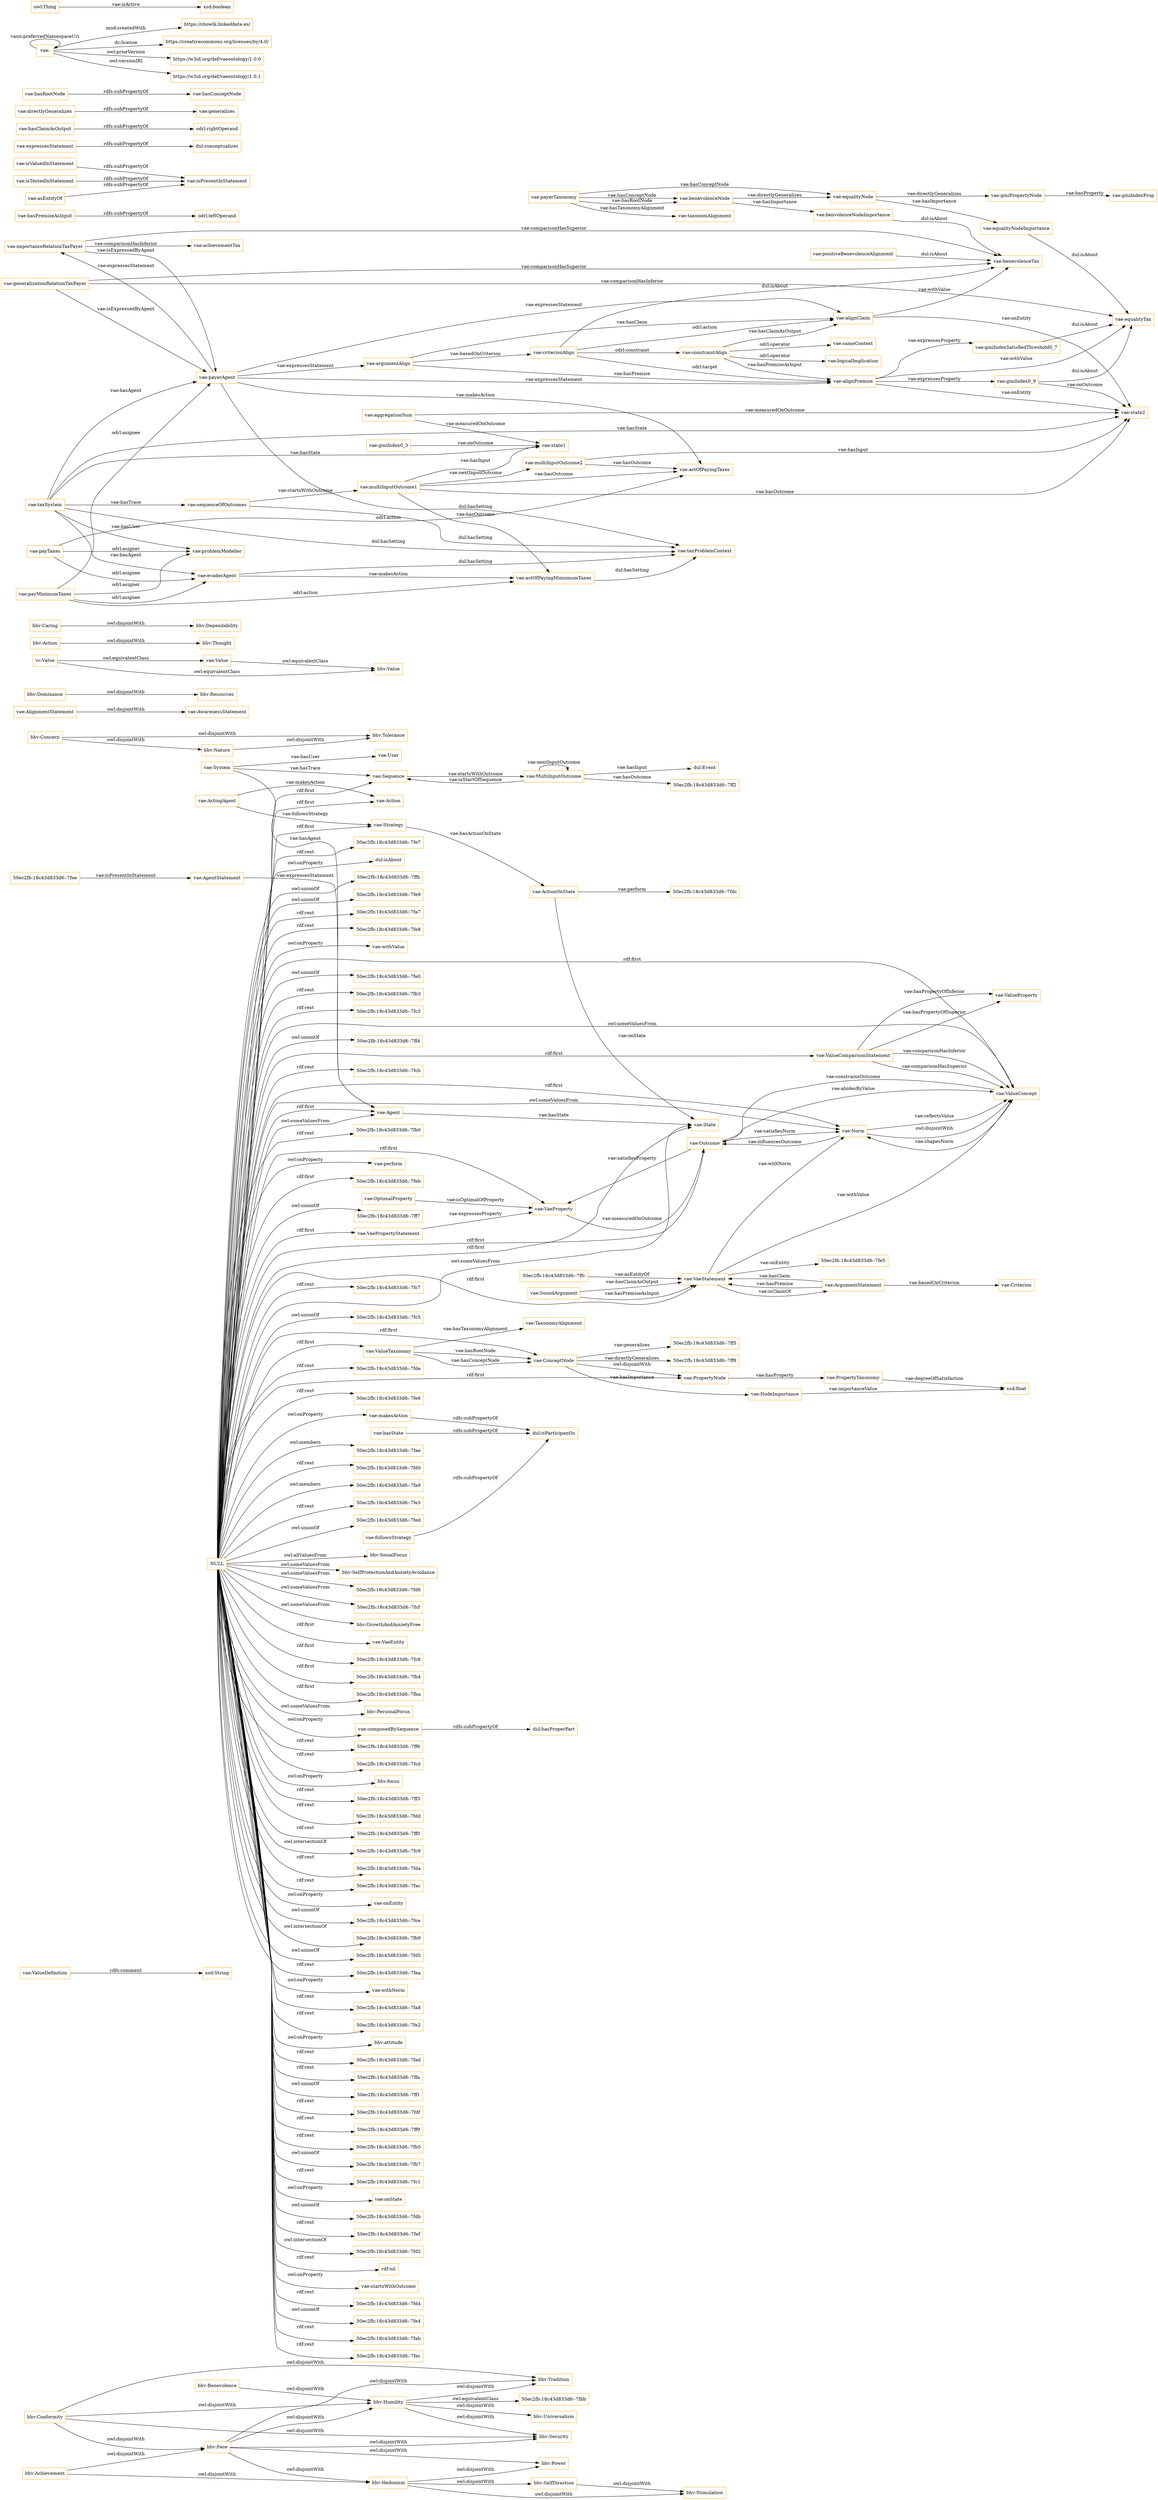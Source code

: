 digraph ar2dtool_diagram { 
rankdir=LR;
size="1501"
node [shape = rectangle, color="orange"]; "bhv:Stimulation" "vae:ValueDefinition" "50ec2fb:18c43d833d6:-7feb" "vae:PropertyTaxonomy" "bhv:Tolerance" "vae:VaeProperty" "vae:ConceptNode" "vae:Sequence" "50ec2fb:18c43d833d6:-7ff5" "50ec2fb:18c43d833d6:-7ffc" "bhv:Tradition" "50ec2fb:18c43d833d6:-7fee" "vae:AlignmentStatement" "bhv:SocialFocus" "bhv:Dominance" "vae:MultiInputOutcome" "vae:AwarenessStatement" "bhv:Security" "bhv:SelfDirection" "vae:System" "vae:AgentStatement" "vae:Outcome" "vae:Value" "bhv:SelfProtectionAndAnxietyAvoidance" "vae:Criterion" "vae:ArgumentStatement" "vae:ValueProperty" "50ec2fb:18c43d833d6:-7fd6" "vae:ValueComparisonStatement" "50ec2fb:18c43d833d6:-7fcf" "bhv:Hedonism" "vae:VaeStatement" "bhv:Concern" "vae:State" "vae:SoundArgument" "vae:ValueConcept" "bhv:GrowthAndAnxietyFree" "vae:VaeEntity" "vc:Value" "50ec2fb:18c43d833d6:-7fdc" "50ec2fb:18c43d833d6:-7ff8" "bhv:Thought" "bhv:Humility" "vae:Strategy" "50ec2fb:18c43d833d6:-7fbb" "vae:ActingAgent" "bhv:Power" "bhv:Nature" "bhv:Benevolence" "bhv:Achievement" "vae:Norm" "vae:OptimalProperty" "vae:TaxonomyAlignment" "bhv:Action" "bhv:Caring" "50ec2fb:18c43d833d6:-7fe5" "bhv:Resources" "50ec2fb:18c43d833d6:-7fc8" "bhv:Face" "vae:ValueTaxonomy" "vae:User" "dul:Event" "bhv:Dependability" "bhv:Value" "bhv:Conformity" "vae:VaePropertyStatement" "50ec2fb:18c43d833d6:-7fb4" "vae:Agent" "50ec2fb:18c43d833d6:-7ff2" "vae:Action" "vae:NodeImportance" "50ec2fb:18c43d833d6:-7fba" "vae:ActionOnState" "bhv:Universalism" "vae:PropertyNode" "bhv:PersonalFocus" ; /*classes style*/
	"vae:importanceRelationTaxPayer" -> "vae:payerAgent" [ label = "vae:isExpressedByAgent" ];
	"vae:importanceRelationTaxPayer" -> "vae:benevolenceTax" [ label = "vae:comparisonHasSuperior" ];
	"vae:importanceRelationTaxPayer" -> "vae:achievementTax" [ label = "vae:comparisonHasInferior" ];
	"vae:actOfPayingMiniumumTaxes" -> "vae:taxProblemContext" [ label = "dul:hasSetting" ];
	"vae:equalityNodeImportance" -> "vae:equalityTax" [ label = "dul:isAbout" ];
	"vae:composedBySequence" -> "dul:hasProperPart" [ label = "rdfs:subPropertyOf" ];
	"bhv:Face" -> "bhv:Tradition" [ label = "owl:disjointWith" ];
	"bhv:Face" -> "bhv:Security" [ label = "owl:disjointWith" ];
	"bhv:Face" -> "bhv:Power" [ label = "owl:disjointWith" ];
	"bhv:Face" -> "bhv:Humility" [ label = "owl:disjointWith" ];
	"bhv:Face" -> "bhv:Hedonism" [ label = "owl:disjointWith" ];
	"vae:payerAgent" -> "vae:actOfPayingTaxes" [ label = "vae:makesAction" ];
	"vae:payerAgent" -> "vae:importanceRelationTaxPayer" [ label = "vae:expressesStatement" ];
	"vae:payerAgent" -> "vae:argumentAlign" [ label = "vae:expressesStatement" ];
	"vae:payerAgent" -> "vae:alignPremise" [ label = "vae:expressesStatement" ];
	"vae:payerAgent" -> "vae:alignClaim" [ label = "vae:expressesStatement" ];
	"vae:payerAgent" -> "vae:taxProblemContext" [ label = "dul:hasSetting" ];
	"vae:payMinimumTaxes" -> "vae:problemModeller" [ label = "odrl:asigner" ];
	"vae:payMinimumTaxes" -> "vae:payerAgent" [ label = "odrl:asignee" ];
	"vae:payMinimumTaxes" -> "vae:evaderAgent" [ label = "odrl:asignee" ];
	"vae:payMinimumTaxes" -> "vae:actOfPayingMiniumumTaxes" [ label = "odrl:action" ];
	"vae:giniPropertyNode" -> "vae:giniIndexProp" [ label = "vae:hasProperty" ];
	"vae:hasState" -> "dul:isParticipantIn" [ label = "rdfs:subPropertyOf" ];
	"vae:payerTaxonomy" -> "vae:taxonomAlignment" [ label = "vae:hasTaxonomyAlignment" ];
	"vae:payerTaxonomy" -> "vae:benevolenceNode" [ label = "vae:hasRootNode" ];
	"vae:payerTaxonomy" -> "vae:equalityNode" [ label = "vae:hasConceptNode" ];
	"vae:payerTaxonomy" -> "vae:benevolenceNode" [ label = "vae:hasConceptNode" ];
	"vae:followsStrategy" -> "dul:isParticipantIn" [ label = "rdfs:subPropertyOf" ];
	"vae:Norm" -> "vae:ValueConcept" [ label = "owl:disjointWith" ];
	"vae:hasPremiseAsInput" -> "odrl:leftOperand" [ label = "rdfs:subPropertyOf" ];
	"vae:constraintAlign" -> "vae:alignPremise" [ label = "vae:hasPremiseAsInput" ];
	"vae:constraintAlign" -> "vae:alignClaim" [ label = "vae:hasClaimAsOutput" ];
	"vae:constraintAlign" -> "vae:sameContext" [ label = "odrl:operator" ];
	"vae:constraintAlign" -> "vae:logicalImplication" [ label = "odrl:operator" ];
	"vae:positiveBenevolenceAlignment" -> "vae:benevolenceTax" [ label = "dul:isAbout" ];
	"bhv:Nature" -> "bhv:Tolerance" [ label = "owl:disjointWith" ];
	"vae:giniIndexSatisfiedThreshold0_7" -> "vae:equalityTax" [ label = "dul:isAbout" ];
	"vae:makesAction" -> "dul:isParticipantIn" [ label = "rdfs:subPropertyOf" ];
	"vae:taxSystem" -> "vae:problemModeller" [ label = "vae:hasUser" ];
	"vae:taxSystem" -> "vae:sequenceOfOutcomes" [ label = "vae:hasTrace" ];
	"vae:taxSystem" -> "vae:state2" [ label = "vae:hasState" ];
	"vae:taxSystem" -> "vae:state1" [ label = "vae:hasState" ];
	"vae:taxSystem" -> "vae:payerAgent" [ label = "vae:hasAgent" ];
	"vae:taxSystem" -> "vae:evaderAgent" [ label = "vae:hasAgent" ];
	"vae:taxSystem" -> "vae:taxProblemContext" [ label = "dul:hasSetting" ];
	"vae:benevolenceNode" -> "vae:benvolenceNodeImportance" [ label = "vae:hasImportance" ];
	"vae:benevolenceNode" -> "vae:equalityNode" [ label = "vae:directlyGeneralizes" ];
	"bhv:Benevolence" -> "bhv:Humility" [ label = "owl:disjointWith" ];
	"vae:isValuedInStatement" -> "vae:isPresentInStatement" [ label = "rdfs:subPropertyOf" ];
	"bhv:Caring" -> "bhv:Dependability" [ label = "owl:disjointWith" ];
	"bhv:Concern" -> "bhv:Tolerance" [ label = "owl:disjointWith" ];
	"bhv:Concern" -> "bhv:Nature" [ label = "owl:disjointWith" ];
	"vae:isTestedInStatement" -> "vae:isPresentInStatement" [ label = "rdfs:subPropertyOf" ];
	"vae:benvolenceNodeImportance" -> "vae:benevolenceTax" [ label = "dul:isAbout" ];
	"bhv:Achievement" -> "bhv:Hedonism" [ label = "owl:disjointWith" ];
	"bhv:Achievement" -> "bhv:Face" [ label = "owl:disjointWith" ];
	"vae:expressesStatement" -> "dul:conceptualizes" [ label = "rdfs:subPropertyOf" ];
	"vae:criterionAlign" -> "vae:alignPremise" [ label = "odrl:target" ];
	"vae:criterionAlign" -> "vae:constraintAlign" [ label = "odrl:constraint" ];
	"vae:criterionAlign" -> "vae:alignClaim" [ label = "odrl:action" ];
	"vae:criterionAlign" -> "vae:benevolenceTax" [ label = "dul:isAbout" ];
	"vae:alignClaim" -> "vae:benevolenceTax" [ label = "vae:withValue" ];
	"vae:alignClaim" -> "vae:state2" [ label = "vae:onEntity" ];
	"vae:argumentAlign" -> "vae:alignPremise" [ label = "vae:hasPremise" ];
	"vae:argumentAlign" -> "vae:alignClaim" [ label = "vae:hasClaim" ];
	"vae:argumentAlign" -> "vae:criterionAlign" [ label = "vae:basedOnCriterion" ];
	"bhv:Action" -> "bhv:Thought" [ label = "owl:disjointWith" ];
	"vae:hasClaimAsOutput" -> "odrl:rightOperand" [ label = "rdfs:subPropertyOf" ];
	"vae:alignPremise" -> "vae:equalityTax" [ label = "vae:withValue" ];
	"vae:alignPremise" -> "vae:state2" [ label = "vae:onEntity" ];
	"vae:alignPremise" -> "vae:giniIndexSatisfiedThreshold0_7" [ label = "vae:expressesProperty" ];
	"vae:alignPremise" -> "vae:giniIndex0_9" [ label = "vae:expressesProperty" ];
	"vae:equalityNode" -> "vae:equalityNodeImportance" [ label = "vae:hasImportance" ];
	"vae:equalityNode" -> "vae:giniPropertyNode" [ label = "vae:directlyGeneralizes" ];
	"vae:asEntityOf" -> "vae:isPresentInStatement" [ label = "rdfs:subPropertyOf" ];
	"NULL" -> "bhv:PersonalFocus" [ label = "owl:someValuesFrom" ];
	"NULL" -> "vae:Agent" [ label = "owl:someValuesFrom" ];
	"NULL" -> "50ec2fb:18c43d833d6:-7ff6" [ label = "rdf:rest" ];
	"NULL" -> "50ec2fb:18c43d833d6:-7fcd" [ label = "rdf:rest" ];
	"NULL" -> "bhv:focus" [ label = "owl:onProperty" ];
	"NULL" -> "50ec2fb:18c43d833d6:-7ff3" [ label = "rdf:rest" ];
	"NULL" -> "50ec2fb:18c43d833d6:-7fd6" [ label = "owl:someValuesFrom" ];
	"NULL" -> "vae:Outcome" [ label = "rdf:first" ];
	"NULL" -> "50ec2fb:18c43d833d6:-7fdd" [ label = "rdf:rest" ];
	"NULL" -> "50ec2fb:18c43d833d6:-7ff0" [ label = "rdf:rest" ];
	"NULL" -> "50ec2fb:18c43d833d6:-7fc9" [ label = "owl:intersectionOf" ];
	"NULL" -> "50ec2fb:18c43d833d6:-7fda" [ label = "rdf:rest" ];
	"NULL" -> "50ec2fb:18c43d833d6:-7fac" [ label = "rdf:rest" ];
	"NULL" -> "vae:onEntity" [ label = "owl:onProperty" ];
	"NULL" -> "50ec2fb:18c43d833d6:-7fce" [ label = "owl:unionOf" ];
	"NULL" -> "50ec2fb:18c43d833d6:-7fb9" [ label = "owl:intersectionOf" ];
	"NULL" -> "vae:ValueTaxonomy" [ label = "rdf:first" ];
	"NULL" -> "50ec2fb:18c43d833d6:-7fd5" [ label = "owl:unionOf" ];
	"NULL" -> "50ec2fb:18c43d833d6:-7fcf" [ label = "owl:someValuesFrom" ];
	"NULL" -> "50ec2fb:18c43d833d6:-7fea" [ label = "rdf:rest" ];
	"NULL" -> "vae:Sequence" [ label = "rdf:first" ];
	"NULL" -> "vae:withNorm" [ label = "owl:onProperty" ];
	"NULL" -> "50ec2fb:18c43d833d6:-7fa8" [ label = "rdf:rest" ];
	"NULL" -> "50ec2fb:18c43d833d6:-7fe2" [ label = "rdf:rest" ];
	"NULL" -> "vae:Norm" [ label = "owl:someValuesFrom" ];
	"NULL" -> "vae:ValueComparisonStatement" [ label = "rdf:first" ];
	"NULL" -> "bhv:attitude" [ label = "owl:onProperty" ];
	"NULL" -> "50ec2fb:18c43d833d6:-7fad" [ label = "rdf:rest" ];
	"NULL" -> "50ec2fb:18c43d833d6:-7ffa" [ label = "rdf:rest" ];
	"NULL" -> "50ec2fb:18c43d833d6:-7ff1" [ label = "owl:unionOf" ];
	"NULL" -> "vae:ValueConcept" [ label = "rdf:first" ];
	"NULL" -> "50ec2fb:18c43d833d6:-7fdf" [ label = "rdf:rest" ];
	"NULL" -> "bhv:SelfProtectionAndAnxietyAvoidance" [ label = "owl:someValuesFrom" ];
	"NULL" -> "bhv:SocialFocus" [ label = "owl:allValuesFrom" ];
	"NULL" -> "50ec2fb:18c43d833d6:-7ff9" [ label = "rdf:rest" ];
	"NULL" -> "50ec2fb:18c43d833d6:-7fb4" [ label = "rdf:first" ];
	"NULL" -> "vae:PropertyNode" [ label = "rdf:first" ];
	"NULL" -> "50ec2fb:18c43d833d6:-7fb5" [ label = "rdf:rest" ];
	"NULL" -> "50ec2fb:18c43d833d6:-7fb7" [ label = "owl:unionOf" ];
	"NULL" -> "vae:VaeEntity" [ label = "rdf:first" ];
	"NULL" -> "50ec2fb:18c43d833d6:-7fc1" [ label = "rdf:rest" ];
	"NULL" -> "vae:onState" [ label = "owl:onProperty" ];
	"NULL" -> "50ec2fb:18c43d833d6:-7fdb" [ label = "owl:unionOf" ];
	"NULL" -> "50ec2fb:18c43d833d6:-7fef" [ label = "rdf:rest" ];
	"NULL" -> "50ec2fb:18c43d833d6:-7fd2" [ label = "owl:intersectionOf" ];
	"NULL" -> "rdf:nil" [ label = "rdf:rest" ];
	"NULL" -> "vae:startsWithOutcome" [ label = "owl:onProperty" ];
	"NULL" -> "50ec2fb:18c43d833d6:-7fd4" [ label = "rdf:rest" ];
	"NULL" -> "vae:Agent" [ label = "rdf:first" ];
	"NULL" -> "vae:ValueConcept" [ label = "owl:someValuesFrom" ];
	"NULL" -> "vae:VaeProperty" [ label = "rdf:first" ];
	"NULL" -> "50ec2fb:18c43d833d6:-7fe4" [ label = "owl:unionOf" ];
	"NULL" -> "50ec2fb:18c43d833d6:-7fab" [ label = "rdf:rest" ];
	"NULL" -> "50ec2fb:18c43d833d6:-7fec" [ label = "rdf:rest" ];
	"NULL" -> "50ec2fb:18c43d833d6:-7fe7" [ label = "rdf:rest" ];
	"NULL" -> "dul:isAbout" [ label = "owl:onProperty" ];
	"NULL" -> "vae:ConceptNode" [ label = "rdf:first" ];
	"NULL" -> "50ec2fb:18c43d833d6:-7ffb" [ label = "owl:unionOf" ];
	"NULL" -> "50ec2fb:18c43d833d6:-7fe9" [ label = "owl:unionOf" ];
	"NULL" -> "bhv:GrowthAndAnxietyFree" [ label = "owl:someValuesFrom" ];
	"NULL" -> "vae:makesAction" [ label = "owl:onProperty" ];
	"NULL" -> "50ec2fb:18c43d833d6:-7fa7" [ label = "rdf:rest" ];
	"NULL" -> "vae:withValue" [ label = "owl:onProperty" ];
	"NULL" -> "50ec2fb:18c43d833d6:-7fe8" [ label = "rdf:rest" ];
	"NULL" -> "50ec2fb:18c43d833d6:-7fe0" [ label = "owl:unionOf" ];
	"NULL" -> "50ec2fb:18c43d833d6:-7fb3" [ label = "rdf:rest" ];
	"NULL" -> "50ec2fb:18c43d833d6:-7fcb" [ label = "rdf:rest" ];
	"NULL" -> "50ec2fb:18c43d833d6:-7fb0" [ label = "rdf:rest" ];
	"NULL" -> "vae:composedBySequence" [ label = "owl:onProperty" ];
	"NULL" -> "vae:State" [ label = "owl:someValuesFrom" ];
	"NULL" -> "50ec2fb:18c43d833d6:-7fde" [ label = "rdf:rest" ];
	"NULL" -> "50ec2fb:18c43d833d6:-7fc3" [ label = "rdf:rest" ];
	"NULL" -> "50ec2fb:18c43d833d6:-7ff4" [ label = "owl:unionOf" ];
	"NULL" -> "50ec2fb:18c43d833d6:-7fba" [ label = "rdf:first" ];
	"NULL" -> "vae:perform" [ label = "owl:onProperty" ];
	"NULL" -> "vae:Action" [ label = "rdf:first" ];
	"NULL" -> "50ec2fb:18c43d833d6:-7ff7" [ label = "owl:unionOf" ];
	"NULL" -> "50ec2fb:18c43d833d6:-7fc7" [ label = "rdf:rest" ];
	"NULL" -> "50ec2fb:18c43d833d6:-7fc5" [ label = "owl:unionOf" ];
	"NULL" -> "vae:Norm" [ label = "rdf:first" ];
	"NULL" -> "50ec2fb:18c43d833d6:-7feb" [ label = "rdf:first" ];
	"NULL" -> "50ec2fb:18c43d833d6:-7fe6" [ label = "rdf:rest" ];
	"NULL" -> "50ec2fb:18c43d833d6:-7fae" [ label = "owl:members" ];
	"NULL" -> "50ec2fb:18c43d833d6:-7fc8" [ label = "rdf:first" ];
	"NULL" -> "50ec2fb:18c43d833d6:-7fd0" [ label = "rdf:rest" ];
	"NULL" -> "vae:Strategy" [ label = "rdf:first" ];
	"NULL" -> "vae:State" [ label = "rdf:first" ];
	"NULL" -> "vae:VaeStatement" [ label = "rdf:first" ];
	"NULL" -> "50ec2fb:18c43d833d6:-7fa9" [ label = "owl:members" ];
	"NULL" -> "50ec2fb:18c43d833d6:-7fe3" [ label = "rdf:rest" ];
	"NULL" -> "vae:VaePropertyStatement" [ label = "rdf:first" ];
	"NULL" -> "50ec2fb:18c43d833d6:-7fed" [ label = "owl:unionOf" ];
	"bhv:Conformity" -> "bhv:Tradition" [ label = "owl:disjointWith" ];
	"bhv:Conformity" -> "bhv:Security" [ label = "owl:disjointWith" ];
	"bhv:Conformity" -> "bhv:Humility" [ label = "owl:disjointWith" ];
	"bhv:Conformity" -> "bhv:Face" [ label = "owl:disjointWith" ];
	"vae:sequenceOfOutcomes" -> "vae:multiInputOutcome1" [ label = "vae:startsWithOutcome" ];
	"vae:sequenceOfOutcomes" -> "vae:taxProblemContext" [ label = "dul:hasSetting" ];
	"vae:directlyGeneralizes" -> "vae:generalizes" [ label = "rdfs:subPropertyOf" ];
	"vae:hasRootNode" -> "vae:hasConceptNode" [ label = "rdfs:subPropertyOf" ];
	"vae:generalizationRelationTaxPayer" -> "vae:payerAgent" [ label = "vae:isExpressedByAgent" ];
	"vae:generalizationRelationTaxPayer" -> "vae:benevolenceTax" [ label = "vae:comparisonHasSuperior" ];
	"vae:generalizationRelationTaxPayer" -> "vae:equalityTax" [ label = "vae:comparisonHasInferior" ];
	"vae:multiInputOutcome2" -> "vae:actOfPayingTaxes" [ label = "vae:hasOutcome" ];
	"vae:multiInputOutcome2" -> "vae:state2" [ label = "vae:hasInput" ];
	"bhv:Dominance" -> "bhv:Resources" [ label = "owl:disjointWith" ];
	"vae:" -> "https://chowlk.linkeddata.es/" [ label = "mod:createdWith" ];
	"vae:" -> "https://creativecommons.org/licenses/by/4.0/" [ label = "dc:license" ];
	"vae:" -> "vae:" [ label = "vann:preferredNamespaceUri" ];
	"vae:" -> "https://w3id.org/def/vaeontology/1.0.0" [ label = "owl:priorVersion" ];
	"vae:" -> "https://w3id.org/def/vaeontology/1.0.1" [ label = "owl:versionIRI" ];
	"vae:ConceptNode" -> "vae:PropertyNode" [ label = "owl:disjointWith" ];
	"vae:giniIndex0_9" -> "vae:state2" [ label = "vae:onOutcome" ];
	"vae:giniIndex0_9" -> "vae:equalityTax" [ label = "dul:isAbout" ];
	"vae:Value" -> "bhv:Value" [ label = "owl:equivalentClass" ];
	"vae:evaderAgent" -> "vae:actOfPayingMiniumumTaxes" [ label = "vae:makesAction" ];
	"vae:evaderAgent" -> "vae:taxProblemContext" [ label = "dul:hasSetting" ];
	"vae:payTaxes" -> "vae:problemModeller" [ label = "odrl:asigner" ];
	"vae:payTaxes" -> "vae:evaderAgent" [ label = "odrl:asignee" ];
	"vae:payTaxes" -> "vae:actOfPayingTaxes" [ label = "odrl:action" ];
	"vae:giniIndex0_3" -> "vae:state1" [ label = "vae:onOutcome" ];
	"vc:Value" -> "bhv:Value" [ label = "owl:equivalentClass" ];
	"vc:Value" -> "vae:Value" [ label = "owl:equivalentClass" ];
	"vae:multiInputOutcome1" -> "vae:multiInputOutcome2" [ label = "vae:nextInputOutcome" ];
	"vae:multiInputOutcome1" -> "vae:state2" [ label = "vae:hasOutcome" ];
	"vae:multiInputOutcome1" -> "vae:actOfPayingTaxes" [ label = "vae:hasOutcome" ];
	"vae:multiInputOutcome1" -> "vae:actOfPayingMiniumumTaxes" [ label = "vae:hasOutcome" ];
	"vae:multiInputOutcome1" -> "vae:state1" [ label = "vae:hasInput" ];
	"bhv:Hedonism" -> "bhv:Stimulation" [ label = "owl:disjointWith" ];
	"bhv:Hedonism" -> "bhv:SelfDirection" [ label = "owl:disjointWith" ];
	"bhv:Hedonism" -> "bhv:Power" [ label = "owl:disjointWith" ];
	"bhv:SelfDirection" -> "bhv:Stimulation" [ label = "owl:disjointWith" ];
	"vae:AlignmentStatement" -> "vae:AwarenessStatement" [ label = "owl:disjointWith" ];
	"bhv:Humility" -> "bhv:Universalism" [ label = "owl:disjointWith" ];
	"bhv:Humility" -> "bhv:Tradition" [ label = "owl:disjointWith" ];
	"bhv:Humility" -> "bhv:Security" [ label = "owl:disjointWith" ];
	"bhv:Humility" -> "50ec2fb:18c43d833d6:-7fbb" [ label = "owl:equivalentClass" ];
	"vae:aggregationSum" -> "vae:state2" [ label = "vae:measuredOnOutcome" ];
	"vae:aggregationSum" -> "vae:state1" [ label = "vae:measuredOnOutcome" ];
	"vae:MultiInputOutcome" -> "vae:Sequence" [ label = "vae:isStartOfSequence" ];
	"vae:SoundArgument" -> "vae:VaeStatement" [ label = "vae:hasClaimAsOutput" ];
	"vae:ActionOnState" -> "50ec2fb:18c43d833d6:-7fdc" [ label = "vae:perform" ];
	"vae:OptimalProperty" -> "vae:VaeProperty" [ label = "vae:isOptimalOfProperty" ];
	"50ec2fb:18c43d833d6:-7ffc" -> "vae:VaeStatement" [ label = "vae:asEntityOf" ];
	"vae:ValueComparisonStatement" -> "vae:ValueProperty" [ label = "vae:hasPropertyOfSuperior" ];
	"vae:Outcome" -> "vae:ValueConcept" [ label = "vae:abidesByValue" ];
	"vae:ValueTaxonomy" -> "vae:TaxonomyAlignment" [ label = "vae:hasTaxonomyAlignment" ];
	"vae:VaePropertyStatement" -> "vae:VaeProperty" [ label = "vae:expressesProperty" ];
	"owl:Thing" -> "xsd:boolean" [ label = "vae:isActive" ];
	"vae:ActingAgent" -> "vae:Strategy" [ label = "vae:followsStrategy" ];
	"vae:ValueTaxonomy" -> "vae:ConceptNode" [ label = "vae:hasRootNode" ];
	"vae:Norm" -> "vae:ValueConcept" [ label = "vae:reflectsValue" ];
	"vae:VaeStatement" -> "50ec2fb:18c43d833d6:-7fe5" [ label = "vae:onEntity" ];
	"vae:AgentStatement" -> "vae:Agent" [ label = "vae:expressesStatement" ];
	"vae:ValueComparisonStatement" -> "vae:ValueConcept" [ label = "vae:comparisonHasInferior" ];
	"vae:MultiInputOutcome" -> "dul:Event" [ label = "vae:hasInput" ];
	"vae:VaeProperty" -> "vae:Outcome" [ label = "vae:measuredOnOutcome" ];
	"vae:ValueComparisonStatement" -> "vae:ValueConcept" [ label = "vae:comparisonHasSuperior" ];
	"vae:Outcome" -> "vae:VaeProperty" [ label = "vae:satisfiesProperty" ];
	"vae:ArgumentStatement" -> "vae:VaeStatement" [ label = "vae:hasClaim" ];
	"vae:ConceptNode" -> "50ec2fb:18c43d833d6:-7ff8" [ label = "vae:directlyGeneralizes" ];
	"vae:ArgumentStatement" -> "vae:VaeStatement" [ label = "vae:hasPremise" ];
	"vae:PropertyNode" -> "vae:PropertyTaxonomy" [ label = "vae:hasProperty" ];
	"vae:ActionOnState" -> "vae:State" [ label = "vae:onState" ];
	"vae:ConceptNode" -> "vae:NodeImportance" [ label = "vae:hasImportance" ];
	"vae:VaeStatement" -> "vae:ArgumentStatement" [ label = "vae:isClaimOf" ];
	"vae:System" -> "vae:Sequence" [ label = "vae:hasTrace" ];
	"vae:Strategy" -> "vae:ActionOnState" [ label = "vae:hasActionOnState" ];
	"vae:Outcome" -> "vae:Norm" [ label = "vae:satisfiesNorm" ];
	"vae:VaeStatement" -> "vae:Norm" [ label = "vae:withNorm" ];
	"vae:ActingAgent" -> "vae:Action" [ label = "vae:makesAction" ];
	"vae:ArgumentStatement" -> "vae:Criterion" [ label = "vae:basedOnCriterion" ];
	"vae:MultiInputOutcome" -> "50ec2fb:18c43d833d6:-7ff2" [ label = "vae:hasOutcome" ];
	"vae:PropertyTaxonomy" -> "xsd:float" [ label = "vae:degreeOfSatisfaction" ];
	"vae:ValueDefinition" -> "xsd:String" [ label = "rdfs:comment" ];
	"vae:ValueTaxonomy" -> "vae:ConceptNode" [ label = "vae:hasConceptNode" ];
	"vae:NodeImportance" -> "xsd:float" [ label = "vae:importanceValue" ];
	"vae:ValueComparisonStatement" -> "vae:ValueProperty" [ label = "vae:hasPropertyOfInferior" ];
	"vae:ValueConcept" -> "vae:Outcome" [ label = "vae:constrainsOutcome" ];
	"vae:MultiInputOutcome" -> "vae:MultiInputOutcome" [ label = "vae:nextInputOutcome" ];
	"50ec2fb:18c43d833d6:-7fee" -> "vae:AgentStatement" [ label = "vae:isPresentInStatement" ];
	"vae:System" -> "vae:Agent" [ label = "vae:hasAgent" ];
	"vae:Norm" -> "vae:Outcome" [ label = "vae:influencesOutcome" ];
	"vae:System" -> "vae:User" [ label = "vae:hasUser" ];
	"vae:VaeStatement" -> "vae:ValueConcept" [ label = "vae:withValue" ];
	"vae:SoundArgument" -> "vae:VaeStatement" [ label = "vae:hasPremiseAsInput" ];
	"vae:Sequence" -> "vae:MultiInputOutcome" [ label = "vae:startsWithOutcome" ];
	"vae:ConceptNode" -> "50ec2fb:18c43d833d6:-7ff5" [ label = "vae:generalizes" ];
	"vae:Agent" -> "vae:State" [ label = "vae:hasState" ];
	"vae:ValueConcept" -> "vae:Norm" [ label = "vae:shapesNorm" ];

}
